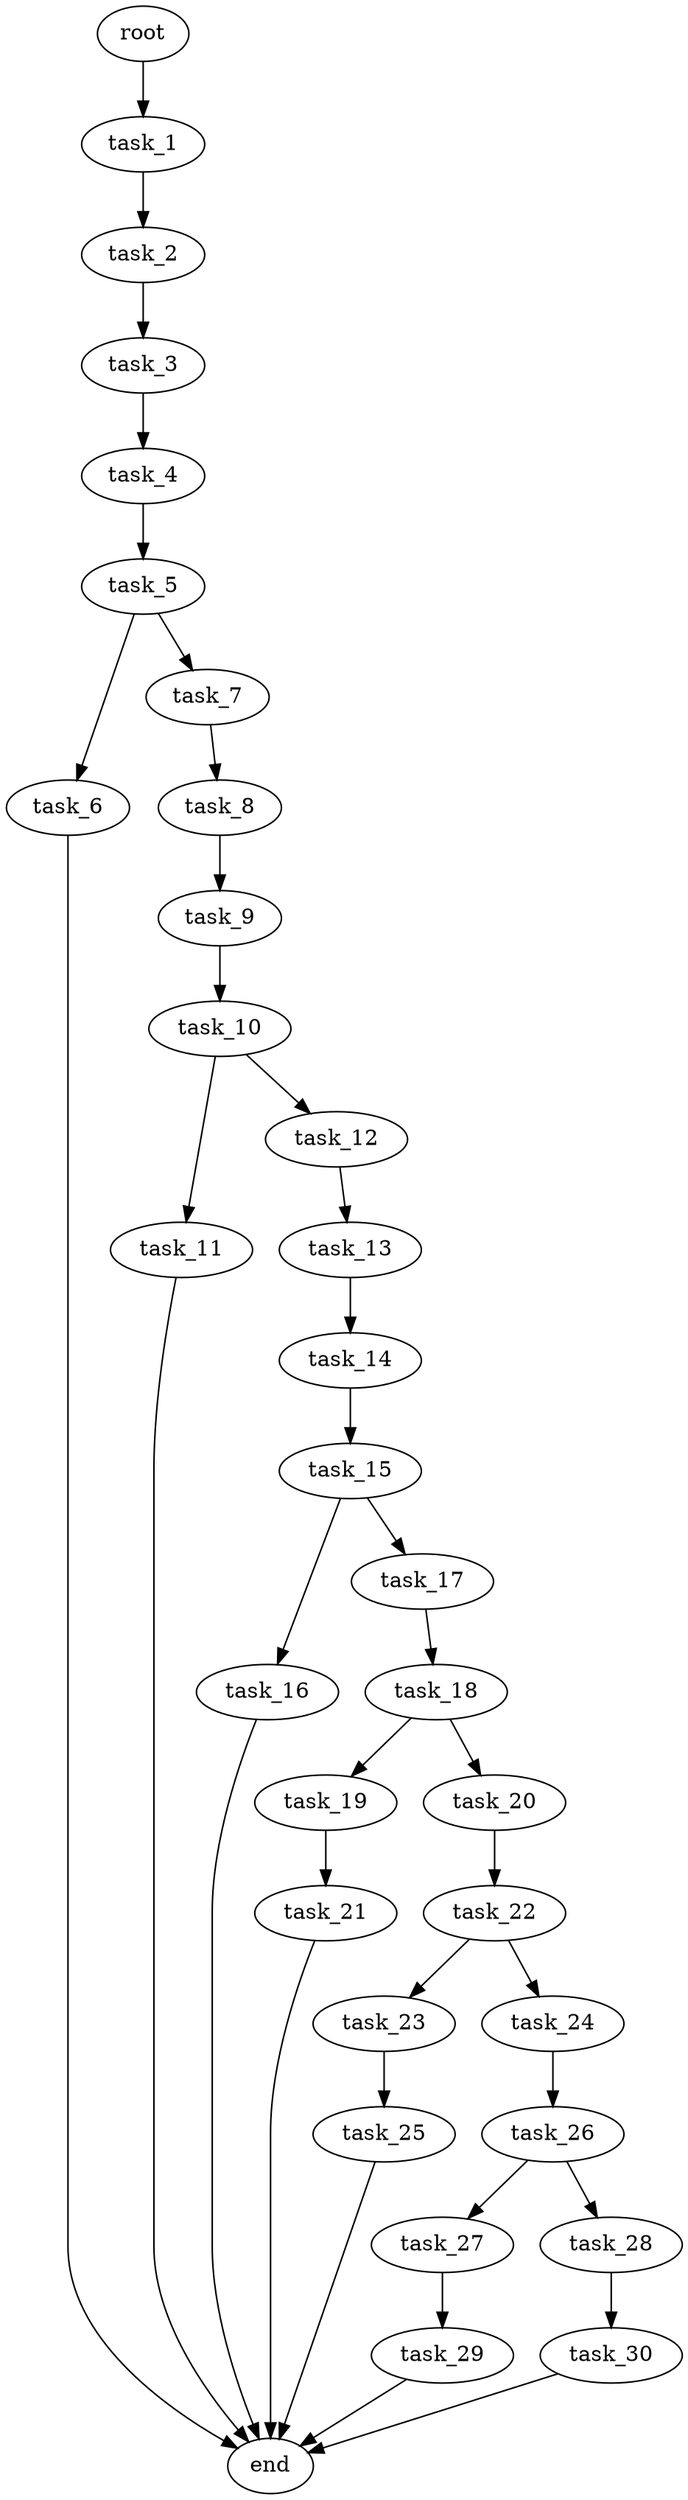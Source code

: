 digraph G {
  root [size="0.000000e+00"];
  task_1 [size="9.462200e+09"];
  task_2 [size="5.194911e+09"];
  task_3 [size="7.828235e+09"];
  task_4 [size="6.591917e+09"];
  task_5 [size="4.449758e+09"];
  task_6 [size="5.771138e+09"];
  task_7 [size="6.951320e+09"];
  task_8 [size="5.227140e+09"];
  task_9 [size="9.860209e+09"];
  task_10 [size="3.521819e+09"];
  task_11 [size="5.382557e+09"];
  task_12 [size="2.099185e+09"];
  task_13 [size="9.909923e+08"];
  task_14 [size="8.197813e+09"];
  task_15 [size="2.371766e+09"];
  task_16 [size="1.881548e+09"];
  task_17 [size="2.997793e+09"];
  task_18 [size="8.326445e+09"];
  task_19 [size="9.574272e+09"];
  task_20 [size="6.021842e+09"];
  task_21 [size="2.161184e+09"];
  task_22 [size="3.591293e+09"];
  task_23 [size="1.285793e+09"];
  task_24 [size="6.223505e+09"];
  task_25 [size="7.445222e+08"];
  task_26 [size="2.550419e+09"];
  task_27 [size="3.818441e+09"];
  task_28 [size="9.036696e+09"];
  task_29 [size="4.001194e+09"];
  task_30 [size="8.334575e+08"];
  end [size="0.000000e+00"];

  root -> task_1 [size="1.000000e-12"];
  task_1 -> task_2 [size="5.194911e+08"];
  task_2 -> task_3 [size="7.828235e+08"];
  task_3 -> task_4 [size="6.591917e+08"];
  task_4 -> task_5 [size="4.449758e+08"];
  task_5 -> task_6 [size="5.771138e+08"];
  task_5 -> task_7 [size="6.951320e+08"];
  task_6 -> end [size="1.000000e-12"];
  task_7 -> task_8 [size="5.227140e+08"];
  task_8 -> task_9 [size="9.860209e+08"];
  task_9 -> task_10 [size="3.521819e+08"];
  task_10 -> task_11 [size="5.382557e+08"];
  task_10 -> task_12 [size="2.099185e+08"];
  task_11 -> end [size="1.000000e-12"];
  task_12 -> task_13 [size="9.909923e+07"];
  task_13 -> task_14 [size="8.197813e+08"];
  task_14 -> task_15 [size="2.371766e+08"];
  task_15 -> task_16 [size="1.881548e+08"];
  task_15 -> task_17 [size="2.997793e+08"];
  task_16 -> end [size="1.000000e-12"];
  task_17 -> task_18 [size="8.326445e+08"];
  task_18 -> task_19 [size="9.574272e+08"];
  task_18 -> task_20 [size="6.021842e+08"];
  task_19 -> task_21 [size="2.161184e+08"];
  task_20 -> task_22 [size="3.591293e+08"];
  task_21 -> end [size="1.000000e-12"];
  task_22 -> task_23 [size="1.285793e+08"];
  task_22 -> task_24 [size="6.223505e+08"];
  task_23 -> task_25 [size="7.445222e+07"];
  task_24 -> task_26 [size="2.550419e+08"];
  task_25 -> end [size="1.000000e-12"];
  task_26 -> task_27 [size="3.818441e+08"];
  task_26 -> task_28 [size="9.036696e+08"];
  task_27 -> task_29 [size="4.001194e+08"];
  task_28 -> task_30 [size="8.334575e+07"];
  task_29 -> end [size="1.000000e-12"];
  task_30 -> end [size="1.000000e-12"];
}
